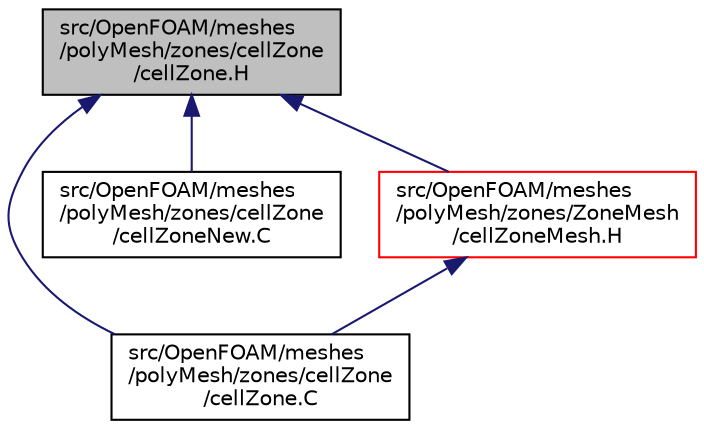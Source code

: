 digraph "src/OpenFOAM/meshes/polyMesh/zones/cellZone/cellZone.H"
{
  bgcolor="transparent";
  edge [fontname="Helvetica",fontsize="10",labelfontname="Helvetica",labelfontsize="10"];
  node [fontname="Helvetica",fontsize="10",shape=record];
  Node116 [label="src/OpenFOAM/meshes\l/polyMesh/zones/cellZone\l/cellZone.H",height=0.2,width=0.4,color="black", fillcolor="grey75", style="filled", fontcolor="black"];
  Node116 -> Node117 [dir="back",color="midnightblue",fontsize="10",style="solid",fontname="Helvetica"];
  Node117 [label="src/OpenFOAM/meshes\l/polyMesh/zones/cellZone\l/cellZone.C",height=0.2,width=0.4,color="black",URL="$a12542.html"];
  Node116 -> Node118 [dir="back",color="midnightblue",fontsize="10",style="solid",fontname="Helvetica"];
  Node118 [label="src/OpenFOAM/meshes\l/polyMesh/zones/cellZone\l/cellZoneNew.C",height=0.2,width=0.4,color="black",URL="$a12548.html"];
  Node116 -> Node119 [dir="back",color="midnightblue",fontsize="10",style="solid",fontname="Helvetica"];
  Node119 [label="src/OpenFOAM/meshes\l/polyMesh/zones/ZoneMesh\l/cellZoneMesh.H",height=0.2,width=0.4,color="red",URL="$a12587.html",tooltip="Foam::cellZoneMesh. "];
  Node119 -> Node117 [dir="back",color="midnightblue",fontsize="10",style="solid",fontname="Helvetica"];
}
